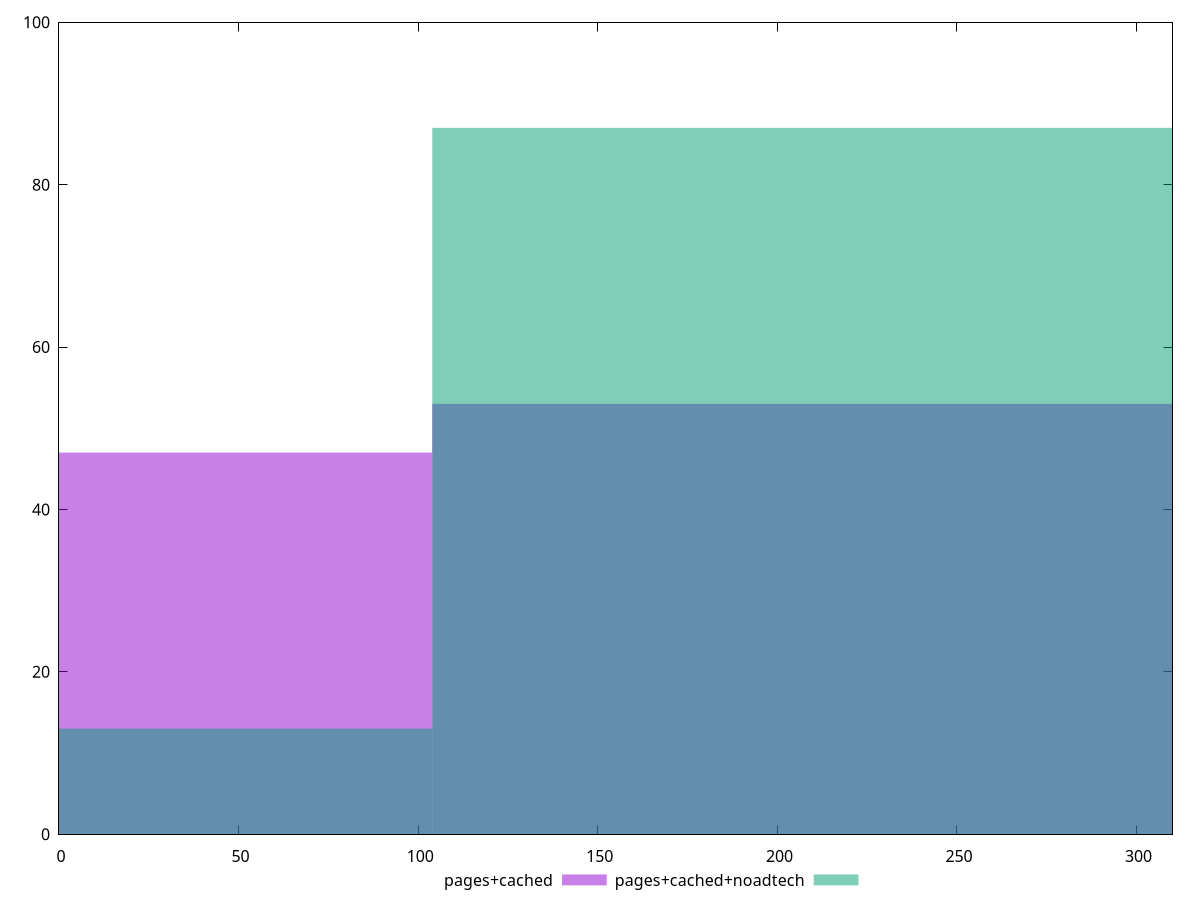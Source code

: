 reset

$pagesCached <<EOF
207.8200346026588 53
0 47
EOF

$pagesCachedNoadtech <<EOF
207.8200346026588 87
0 13
EOF

set key outside below
set boxwidth 207.8200346026588
set xrange [0:310]
set yrange [0:100]
set trange [0:100]
set style fill transparent solid 0.5 noborder
set terminal svg size 640, 500 enhanced background rgb 'white'
set output "report_00017_2021-02-10T15-08-03.406Z/unused-css-rules/comparison/histogram/1_vs_2.svg"

plot $pagesCached title "pages+cached" with boxes, \
     $pagesCachedNoadtech title "pages+cached+noadtech" with boxes

reset
